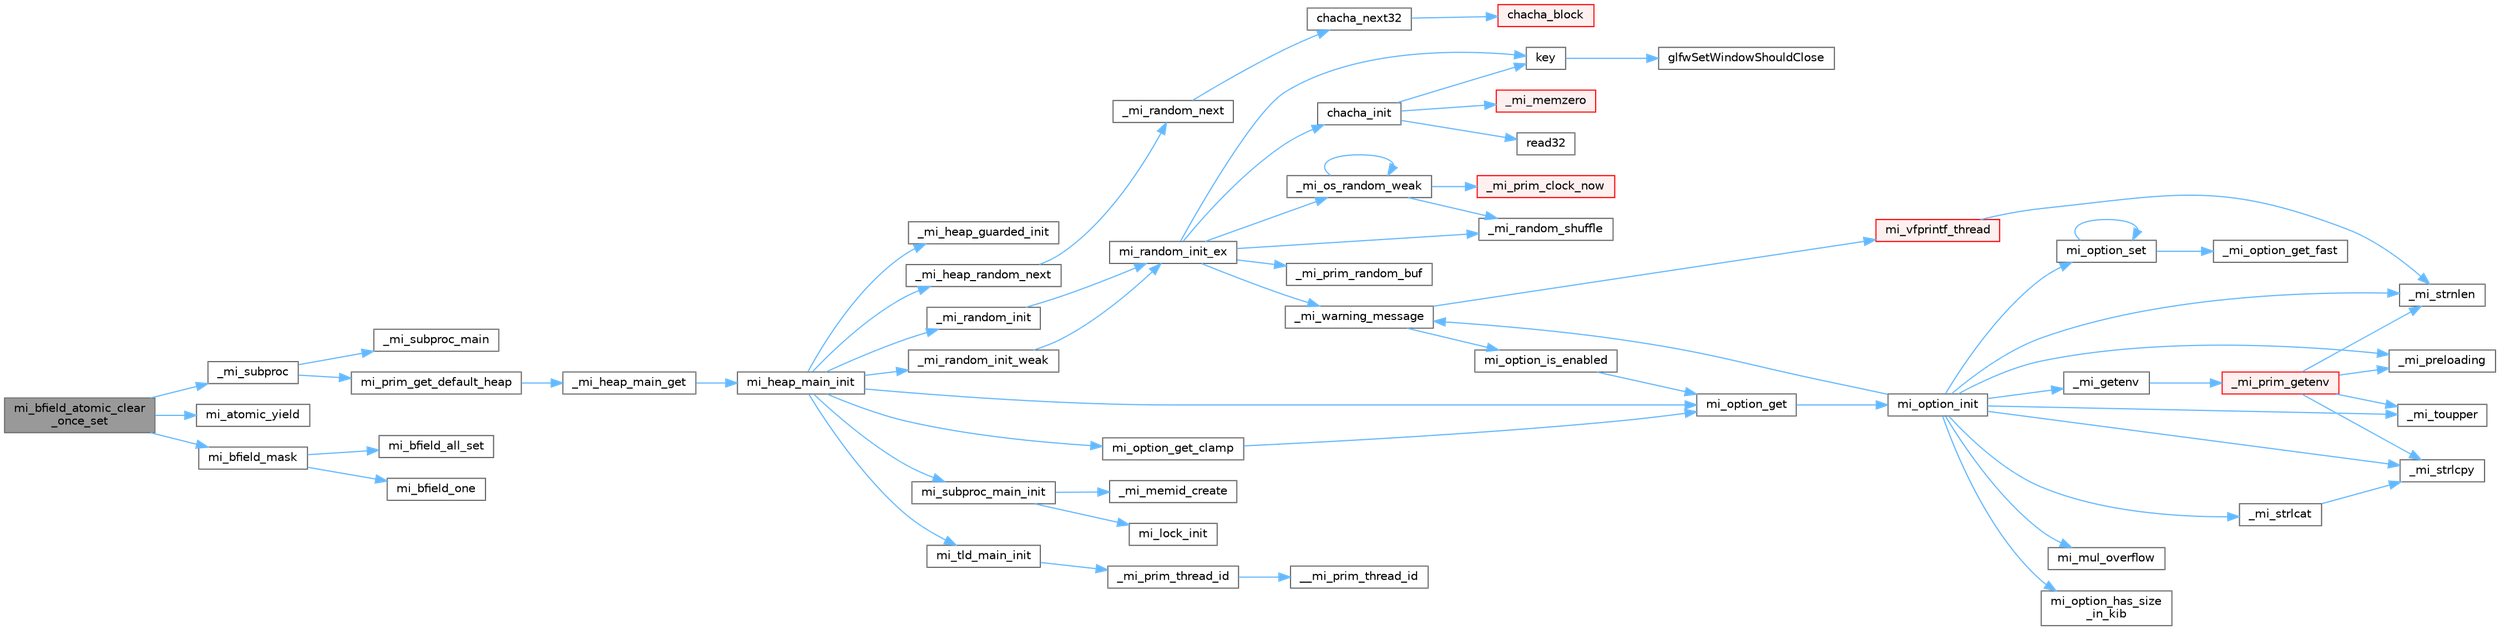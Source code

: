 digraph "mi_bfield_atomic_clear_once_set"
{
 // LATEX_PDF_SIZE
  bgcolor="transparent";
  edge [fontname=Helvetica,fontsize=10,labelfontname=Helvetica,labelfontsize=10];
  node [fontname=Helvetica,fontsize=10,shape=box,height=0.2,width=0.4];
  rankdir="LR";
  Node1 [id="Node000001",label="mi_bfield_atomic_clear\l_once_set",height=0.2,width=0.4,color="gray40", fillcolor="grey60", style="filled", fontcolor="black",tooltip=" "];
  Node1 -> Node2 [id="edge64_Node000001_Node000002",color="steelblue1",style="solid",tooltip=" "];
  Node2 [id="Node000002",label="_mi_subproc",height=0.2,width=0.4,color="grey40", fillcolor="white", style="filled",URL="$_e_a_s_t_l_2packages_2mimalloc_2src_2init_8c.html#ad7ba0b811f08490a3e64e9a7b3a03486",tooltip=" "];
  Node2 -> Node3 [id="edge65_Node000002_Node000003",color="steelblue1",style="solid",tooltip=" "];
  Node3 [id="Node000003",label="_mi_subproc_main",height=0.2,width=0.4,color="grey40", fillcolor="white", style="filled",URL="$_e_a_s_t_l_2packages_2mimalloc_2src_2init_8c.html#ab41c4f33f8195e6f62d943dc4d0a8d8a",tooltip=" "];
  Node2 -> Node4 [id="edge66_Node000002_Node000004",color="steelblue1",style="solid",tooltip=" "];
  Node4 [id="Node000004",label="mi_prim_get_default_heap",height=0.2,width=0.4,color="grey40", fillcolor="white", style="filled",URL="$prim_8h.html#a986e62564728229db3ccecbd6e97fd98",tooltip=" "];
  Node4 -> Node5 [id="edge67_Node000004_Node000005",color="steelblue1",style="solid",tooltip=" "];
  Node5 [id="Node000005",label="_mi_heap_main_get",height=0.2,width=0.4,color="grey40", fillcolor="white", style="filled",URL="$_e_a_s_t_l_2packages_2mimalloc_2src_2init_8c.html#a1feeb4148fb048caf23361152895a55c",tooltip=" "];
  Node5 -> Node6 [id="edge68_Node000005_Node000006",color="steelblue1",style="solid",tooltip=" "];
  Node6 [id="Node000006",label="mi_heap_main_init",height=0.2,width=0.4,color="grey40", fillcolor="white", style="filled",URL="$_e_a_s_t_l_2packages_2mimalloc_2src_2init_8c.html#a5d8b12ae7942ecf3eb4e8ffd313a263a",tooltip=" "];
  Node6 -> Node7 [id="edge69_Node000006_Node000007",color="steelblue1",style="solid",tooltip=" "];
  Node7 [id="Node000007",label="_mi_heap_guarded_init",height=0.2,width=0.4,color="grey40", fillcolor="white", style="filled",URL="$_e_a_s_t_l_2packages_2mimalloc_2src_2init_8c.html#a70e3672a1e08dcb5e7e311d403693394",tooltip=" "];
  Node6 -> Node8 [id="edge70_Node000006_Node000008",color="steelblue1",style="solid",tooltip=" "];
  Node8 [id="Node000008",label="_mi_heap_random_next",height=0.2,width=0.4,color="grey40", fillcolor="white", style="filled",URL="$heap_8c.html#a68ddb5f2c595ea9d4e8d450342b4713c",tooltip=" "];
  Node8 -> Node9 [id="edge71_Node000008_Node000009",color="steelblue1",style="solid",tooltip=" "];
  Node9 [id="Node000009",label="_mi_random_next",height=0.2,width=0.4,color="grey40", fillcolor="white", style="filled",URL="$random_8c.html#ae7c0ab020aad85edd43240680cc4f76e",tooltip=" "];
  Node9 -> Node10 [id="edge72_Node000009_Node000010",color="steelblue1",style="solid",tooltip=" "];
  Node10 [id="Node000010",label="chacha_next32",height=0.2,width=0.4,color="grey40", fillcolor="white", style="filled",URL="$random_8c.html#aee994349e65d0c17afc5f058382e4987",tooltip=" "];
  Node10 -> Node11 [id="edge73_Node000010_Node000011",color="steelblue1",style="solid",tooltip=" "];
  Node11 [id="Node000011",label="chacha_block",height=0.2,width=0.4,color="red", fillcolor="#FFF0F0", style="filled",URL="$random_8c.html#ac7c3361c50bd6885f2fa95dbd8446b4b",tooltip=" "];
  Node6 -> Node14 [id="edge74_Node000006_Node000014",color="steelblue1",style="solid",tooltip=" "];
  Node14 [id="Node000014",label="_mi_random_init",height=0.2,width=0.4,color="grey40", fillcolor="white", style="filled",URL="$random_8c.html#aca9dc8a900f1b727e326063778b2eee1",tooltip=" "];
  Node14 -> Node15 [id="edge75_Node000014_Node000015",color="steelblue1",style="solid",tooltip=" "];
  Node15 [id="Node000015",label="mi_random_init_ex",height=0.2,width=0.4,color="grey40", fillcolor="white", style="filled",URL="$random_8c.html#ab23662b29a587205a8f597fa5a2e1de6",tooltip=" "];
  Node15 -> Node16 [id="edge76_Node000015_Node000016",color="steelblue1",style="solid",tooltip=" "];
  Node16 [id="Node000016",label="_mi_os_random_weak",height=0.2,width=0.4,color="grey40", fillcolor="white", style="filled",URL="$random_8c.html#a85bf7bbd920b6b6afb84fea419ec3392",tooltip=" "];
  Node16 -> Node16 [id="edge77_Node000016_Node000016",color="steelblue1",style="solid",tooltip=" "];
  Node16 -> Node17 [id="edge78_Node000016_Node000017",color="steelblue1",style="solid",tooltip=" "];
  Node17 [id="Node000017",label="_mi_prim_clock_now",height=0.2,width=0.4,color="red", fillcolor="#FFF0F0", style="filled",URL="$windows_2prim_8c.html#a9a1effe54aac3a8c248f0eceea1d5b63",tooltip=" "];
  Node16 -> Node19 [id="edge79_Node000016_Node000019",color="steelblue1",style="solid",tooltip=" "];
  Node19 [id="Node000019",label="_mi_random_shuffle",height=0.2,width=0.4,color="grey40", fillcolor="white", style="filled",URL="$_e_a_s_t_l_2packages_2mimalloc_2include_2mimalloc_2internal_8h.html#aed665df96f860a0ef89cc82e538df873",tooltip=" "];
  Node15 -> Node20 [id="edge80_Node000015_Node000020",color="steelblue1",style="solid",tooltip=" "];
  Node20 [id="Node000020",label="_mi_prim_random_buf",height=0.2,width=0.4,color="grey40", fillcolor="white", style="filled",URL="$windows_2prim_8c.html#a4d9172e2503d3616115ff0bc8a6a908d",tooltip=" "];
  Node15 -> Node19 [id="edge81_Node000015_Node000019",color="steelblue1",style="solid",tooltip=" "];
  Node15 -> Node21 [id="edge82_Node000015_Node000021",color="steelblue1",style="solid",tooltip=" "];
  Node21 [id="Node000021",label="_mi_warning_message",height=0.2,width=0.4,color="grey40", fillcolor="white", style="filled",URL="$options_8c.html#ac253cac2ca24fb63be7f4937ac620dc4",tooltip=" "];
  Node21 -> Node22 [id="edge83_Node000021_Node000022",color="steelblue1",style="solid",tooltip=" "];
  Node22 [id="Node000022",label="mi_option_is_enabled",height=0.2,width=0.4,color="grey40", fillcolor="white", style="filled",URL="$group__options.html#ga459ad98f18b3fc9275474807fe0ca188",tooltip=" "];
  Node22 -> Node23 [id="edge84_Node000022_Node000023",color="steelblue1",style="solid",tooltip=" "];
  Node23 [id="Node000023",label="mi_option_get",height=0.2,width=0.4,color="grey40", fillcolor="white", style="filled",URL="$group__options.html#ga7e8af195cc81d3fa64ccf2662caa565a",tooltip=" "];
  Node23 -> Node24 [id="edge85_Node000023_Node000024",color="steelblue1",style="solid",tooltip=" "];
  Node24 [id="Node000024",label="mi_option_init",height=0.2,width=0.4,color="grey40", fillcolor="white", style="filled",URL="$options_8c.html#a61970c5b942f29a5dea8a39742421cfe",tooltip=" "];
  Node24 -> Node25 [id="edge86_Node000024_Node000025",color="steelblue1",style="solid",tooltip=" "];
  Node25 [id="Node000025",label="_mi_getenv",height=0.2,width=0.4,color="grey40", fillcolor="white", style="filled",URL="$libc_8c.html#ae24e3d9662cc4cc3277fa0f31359b3ee",tooltip=" "];
  Node25 -> Node26 [id="edge87_Node000025_Node000026",color="steelblue1",style="solid",tooltip=" "];
  Node26 [id="Node000026",label="_mi_prim_getenv",height=0.2,width=0.4,color="red", fillcolor="#FFF0F0", style="filled",URL="$windows_2prim_8c.html#a83ac99612f318532560ffc033ee18d59",tooltip=" "];
  Node26 -> Node27 [id="edge88_Node000026_Node000027",color="steelblue1",style="solid",tooltip=" "];
  Node27 [id="Node000027",label="_mi_preloading",height=0.2,width=0.4,color="grey40", fillcolor="white", style="filled",URL="$_e_a_s_t_l_2packages_2mimalloc_2src_2init_8c.html#a404be8b4c0576588270fde0b2a4d7832",tooltip=" "];
  Node26 -> Node28 [id="edge89_Node000026_Node000028",color="steelblue1",style="solid",tooltip=" "];
  Node28 [id="Node000028",label="_mi_strlcpy",height=0.2,width=0.4,color="grey40", fillcolor="white", style="filled",URL="$libc_8c.html#a17a9534829be8a086014bf2a2792154f",tooltip=" "];
  Node26 -> Node32 [id="edge90_Node000026_Node000032",color="steelblue1",style="solid",tooltip=" "];
  Node32 [id="Node000032",label="_mi_strnlen",height=0.2,width=0.4,color="grey40", fillcolor="white", style="filled",URL="$libc_8c.html#ae8577fe0d9bbe3fb90d2169caa1af943",tooltip=" "];
  Node26 -> Node31 [id="edge91_Node000026_Node000031",color="steelblue1",style="solid",tooltip=" "];
  Node31 [id="Node000031",label="_mi_toupper",height=0.2,width=0.4,color="grey40", fillcolor="white", style="filled",URL="$libc_8c.html#a0d811385427149f1ea8637c8fab1fd07",tooltip=" "];
  Node24 -> Node27 [id="edge92_Node000024_Node000027",color="steelblue1",style="solid",tooltip=" "];
  Node24 -> Node34 [id="edge93_Node000024_Node000034",color="steelblue1",style="solid",tooltip=" "];
  Node34 [id="Node000034",label="_mi_strlcat",height=0.2,width=0.4,color="grey40", fillcolor="white", style="filled",URL="$libc_8c.html#a29572712fc70f836ac31d224d98ad41a",tooltip=" "];
  Node34 -> Node28 [id="edge94_Node000034_Node000028",color="steelblue1",style="solid",tooltip=" "];
  Node24 -> Node28 [id="edge95_Node000024_Node000028",color="steelblue1",style="solid",tooltip=" "];
  Node24 -> Node32 [id="edge96_Node000024_Node000032",color="steelblue1",style="solid",tooltip=" "];
  Node24 -> Node31 [id="edge97_Node000024_Node000031",color="steelblue1",style="solid",tooltip=" "];
  Node24 -> Node21 [id="edge98_Node000024_Node000021",color="steelblue1",style="solid",tooltip=" "];
  Node24 -> Node35 [id="edge99_Node000024_Node000035",color="steelblue1",style="solid",tooltip=" "];
  Node35 [id="Node000035",label="mi_mul_overflow",height=0.2,width=0.4,color="grey40", fillcolor="white", style="filled",URL="$_e_a_s_t_l_2packages_2mimalloc_2include_2mimalloc_2internal_8h.html#abf06027911fbdc300901fb961a45e4d0",tooltip=" "];
  Node24 -> Node36 [id="edge100_Node000024_Node000036",color="steelblue1",style="solid",tooltip=" "];
  Node36 [id="Node000036",label="mi_option_has_size\l_in_kib",height=0.2,width=0.4,color="grey40", fillcolor="white", style="filled",URL="$options_8c.html#aee4ee640d854972d765c2896aa04270a",tooltip=" "];
  Node24 -> Node37 [id="edge101_Node000024_Node000037",color="steelblue1",style="solid",tooltip=" "];
  Node37 [id="Node000037",label="mi_option_set",height=0.2,width=0.4,color="grey40", fillcolor="white", style="filled",URL="$group__options.html#gaf84921c32375e25754dc2ee6a911fa60",tooltip=" "];
  Node37 -> Node38 [id="edge102_Node000037_Node000038",color="steelblue1",style="solid",tooltip=" "];
  Node38 [id="Node000038",label="_mi_option_get_fast",height=0.2,width=0.4,color="grey40", fillcolor="white", style="filled",URL="$options_8c.html#a1d96c2519367ba4bef4505cbd13aaec3",tooltip=" "];
  Node37 -> Node37 [id="edge103_Node000037_Node000037",color="steelblue1",style="solid",tooltip=" "];
  Node21 -> Node39 [id="edge104_Node000021_Node000039",color="steelblue1",style="solid",tooltip=" "];
  Node39 [id="Node000039",label="mi_vfprintf_thread",height=0.2,width=0.4,color="red", fillcolor="#FFF0F0", style="filled",URL="$options_8c.html#a4af8263c139d04a876914f39024a7424",tooltip=" "];
  Node39 -> Node32 [id="edge105_Node000039_Node000032",color="steelblue1",style="solid",tooltip=" "];
  Node15 -> Node56 [id="edge106_Node000015_Node000056",color="steelblue1",style="solid",tooltip=" "];
  Node56 [id="Node000056",label="chacha_init",height=0.2,width=0.4,color="grey40", fillcolor="white", style="filled",URL="$random_8c.html#a67366410cb2bd986ff81703ec536d544",tooltip=" "];
  Node56 -> Node57 [id="edge107_Node000056_Node000057",color="steelblue1",style="solid",tooltip=" "];
  Node57 [id="Node000057",label="_mi_memzero",height=0.2,width=0.4,color="red", fillcolor="#FFF0F0", style="filled",URL="$_e_a_s_t_l_2packages_2mimalloc_2include_2mimalloc_2internal_8h.html#a621a19b2339e1a1d23f8bc1a96eb3b54",tooltip=" "];
  Node56 -> Node59 [id="edge108_Node000056_Node000059",color="steelblue1",style="solid",tooltip=" "];
  Node59 [id="Node000059",label="key",height=0.2,width=0.4,color="grey40", fillcolor="white", style="filled",URL="$gears_8c.html#accd6b5b92b78666e36543412d4ac14cd",tooltip=" "];
  Node59 -> Node60 [id="edge109_Node000059_Node000060",color="steelblue1",style="solid",tooltip=" "];
  Node60 [id="Node000060",label="glfwSetWindowShouldClose",height=0.2,width=0.4,color="grey40", fillcolor="white", style="filled",URL="$group__window.html#ga1cadeda7a1e2f224e06a8415d30741aa",tooltip="Sets the close flag of the specified window."];
  Node56 -> Node61 [id="edge110_Node000056_Node000061",color="steelblue1",style="solid",tooltip=" "];
  Node61 [id="Node000061",label="read32",height=0.2,width=0.4,color="grey40", fillcolor="white", style="filled",URL="$random_8c.html#afd3f417c9b7fc24e615d80dd7cb763ad",tooltip=" "];
  Node15 -> Node59 [id="edge111_Node000015_Node000059",color="steelblue1",style="solid",tooltip=" "];
  Node6 -> Node62 [id="edge112_Node000006_Node000062",color="steelblue1",style="solid",tooltip=" "];
  Node62 [id="Node000062",label="_mi_random_init_weak",height=0.2,width=0.4,color="grey40", fillcolor="white", style="filled",URL="$random_8c.html#a6bfdbdbf180aa56ff5697e0f2e3ca49a",tooltip=" "];
  Node62 -> Node15 [id="edge113_Node000062_Node000015",color="steelblue1",style="solid",tooltip=" "];
  Node6 -> Node23 [id="edge114_Node000006_Node000023",color="steelblue1",style="solid",tooltip=" "];
  Node6 -> Node63 [id="edge115_Node000006_Node000063",color="steelblue1",style="solid",tooltip=" "];
  Node63 [id="Node000063",label="mi_option_get_clamp",height=0.2,width=0.4,color="grey40", fillcolor="white", style="filled",URL="$group__options.html#ga96ad9c406338bd314cfe878cfc9bf723",tooltip=" "];
  Node63 -> Node23 [id="edge116_Node000063_Node000023",color="steelblue1",style="solid",tooltip=" "];
  Node6 -> Node64 [id="edge117_Node000006_Node000064",color="steelblue1",style="solid",tooltip=" "];
  Node64 [id="Node000064",label="mi_subproc_main_init",height=0.2,width=0.4,color="grey40", fillcolor="white", style="filled",URL="$_e_a_s_t_l_2packages_2mimalloc_2src_2init_8c.html#a51b6f4fa5d8cbde3881bf41e2a9d7a73",tooltip=" "];
  Node64 -> Node65 [id="edge118_Node000064_Node000065",color="steelblue1",style="solid",tooltip=" "];
  Node65 [id="Node000065",label="_mi_memid_create",height=0.2,width=0.4,color="grey40", fillcolor="white", style="filled",URL="$_e_a_s_t_l_2packages_2mimalloc_2include_2mimalloc_2internal_8h.html#a666352100ead3b22c4cd8ac803b1b1f8",tooltip=" "];
  Node64 -> Node66 [id="edge119_Node000064_Node000066",color="steelblue1",style="solid",tooltip=" "];
  Node66 [id="Node000066",label="mi_lock_init",height=0.2,width=0.4,color="grey40", fillcolor="white", style="filled",URL="$_e_a_s_t_l_2packages_2mimalloc_2include_2mimalloc_2atomic_8h.html#a0aad6b1ce67a3a8f2c712d86cadc125e",tooltip=" "];
  Node6 -> Node67 [id="edge120_Node000006_Node000067",color="steelblue1",style="solid",tooltip=" "];
  Node67 [id="Node000067",label="mi_tld_main_init",height=0.2,width=0.4,color="grey40", fillcolor="white", style="filled",URL="$_e_a_s_t_l_2packages_2mimalloc_2src_2init_8c.html#a5b314759773d0dc745240cdf90e7f1b0",tooltip=" "];
  Node67 -> Node42 [id="edge121_Node000067_Node000042",color="steelblue1",style="solid",tooltip=" "];
  Node42 [id="Node000042",label="_mi_prim_thread_id",height=0.2,width=0.4,color="grey40", fillcolor="white", style="filled",URL="$prim_8h.html#a3875c92cbb791d0a7c69bc1fd2df6804",tooltip=" "];
  Node42 -> Node43 [id="edge122_Node000042_Node000043",color="steelblue1",style="solid",tooltip=" "];
  Node43 [id="Node000043",label="__mi_prim_thread_id",height=0.2,width=0.4,color="grey40", fillcolor="white", style="filled",URL="$prim_8h.html#a42ea20cb0253ec21dff5f6770927df20",tooltip=" "];
  Node1 -> Node68 [id="edge123_Node000001_Node000068",color="steelblue1",style="solid",tooltip=" "];
  Node68 [id="Node000068",label="mi_atomic_yield",height=0.2,width=0.4,color="grey40", fillcolor="white", style="filled",URL="$_e_a_s_t_l_2packages_2mimalloc_2include_2mimalloc_2atomic_8h.html#a57724164dc8624d59014d8503ee07a6b",tooltip=" "];
  Node1 -> Node69 [id="edge124_Node000001_Node000069",color="steelblue1",style="solid",tooltip=" "];
  Node69 [id="Node000069",label="mi_bfield_mask",height=0.2,width=0.4,color="grey40", fillcolor="white", style="filled",URL="$bitmap_8c.html#aa4d08980dc8daf4bb8b950a4d4a687ef",tooltip=" "];
  Node69 -> Node70 [id="edge125_Node000069_Node000070",color="steelblue1",style="solid",tooltip=" "];
  Node70 [id="Node000070",label="mi_bfield_all_set",height=0.2,width=0.4,color="grey40", fillcolor="white", style="filled",URL="$bitmap_8c.html#a68733ed030dc38eabe23102bf17fa86d",tooltip=" "];
  Node69 -> Node71 [id="edge126_Node000069_Node000071",color="steelblue1",style="solid",tooltip=" "];
  Node71 [id="Node000071",label="mi_bfield_one",height=0.2,width=0.4,color="grey40", fillcolor="white", style="filled",URL="$bitmap_8c.html#a8e898496b41e387ca00e77eff2cc364d",tooltip=" "];
}
